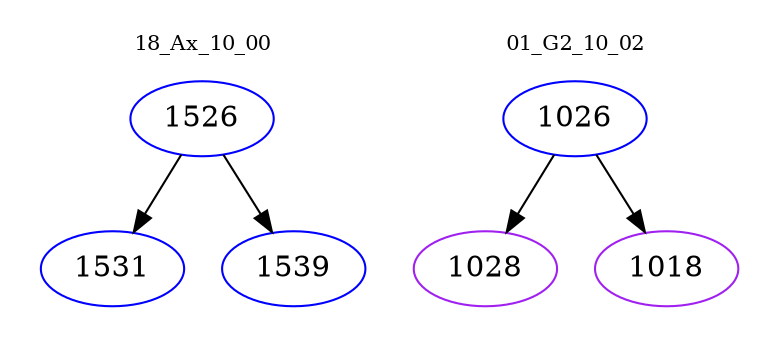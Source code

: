 digraph{
subgraph cluster_0 {
color = white
label = "18_Ax_10_00";
fontsize=10;
T0_1526 [label="1526", color="blue"]
T0_1526 -> T0_1531 [color="black"]
T0_1531 [label="1531", color="blue"]
T0_1526 -> T0_1539 [color="black"]
T0_1539 [label="1539", color="blue"]
}
subgraph cluster_1 {
color = white
label = "01_G2_10_02";
fontsize=10;
T1_1026 [label="1026", color="blue"]
T1_1026 -> T1_1028 [color="black"]
T1_1028 [label="1028", color="purple"]
T1_1026 -> T1_1018 [color="black"]
T1_1018 [label="1018", color="purple"]
}
}
